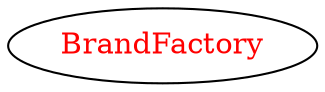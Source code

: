 digraph dependencyGraph {
 concentrate=true;
 ranksep="2.0";
 rankdir="LR"; 
 splines="ortho";
"BrandFactory" [fontcolor="red"];
}
